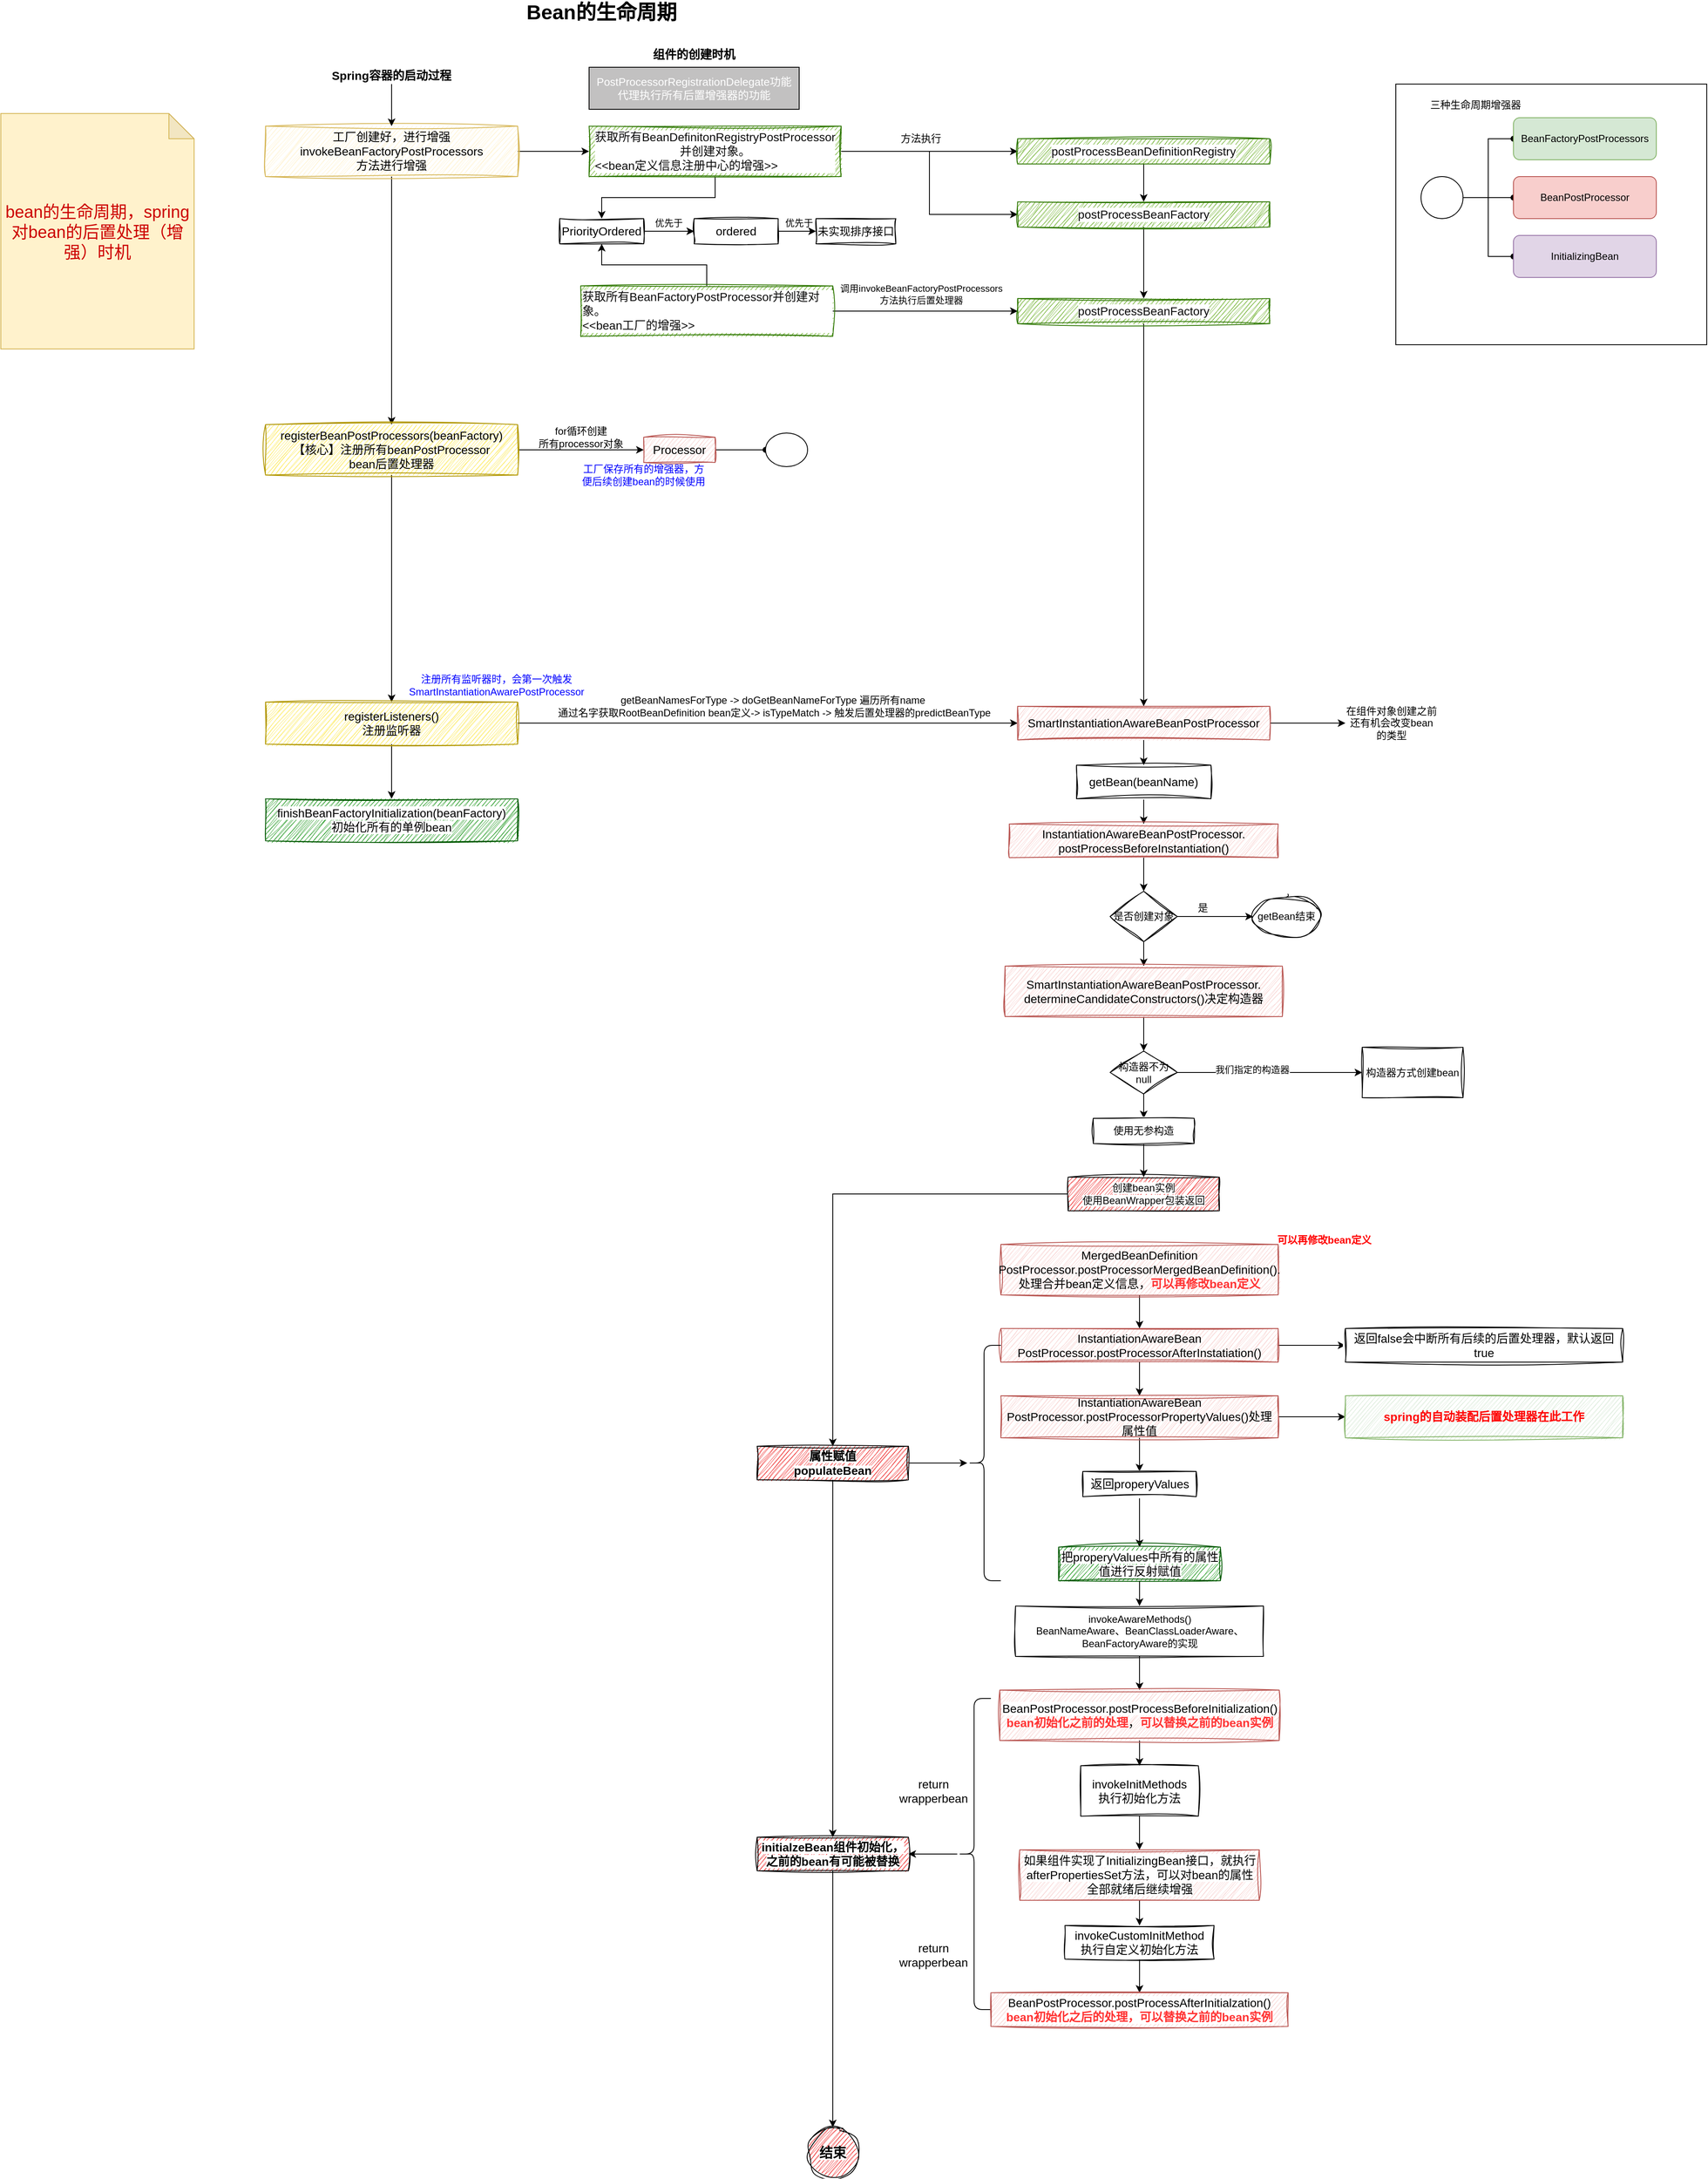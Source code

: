<mxfile version="21.1.1" type="github">
  <diagram name="第 1 页" id="JuPUj2j9Y0bYAIlRyvc1">
    <mxGraphModel dx="2117" dy="592" grid="1" gridSize="10" guides="1" tooltips="1" connect="1" arrows="1" fold="1" page="1" pageScale="1" pageWidth="827" pageHeight="1169" math="0" shadow="0">
      <root>
        <mxCell id="0" />
        <mxCell id="1" parent="0" />
        <UserObject label="" tags="三种生命周期增强器" id="_ZTjJmJx-keD3RRCjtSV-67">
          <mxCell style="rounded=0;whiteSpace=wrap;html=1;container=1;" vertex="1" parent="1">
            <mxGeometry x="1340" y="120" width="370" height="310" as="geometry">
              <mxRectangle x="1340" y="120" width="50" height="40" as="alternateBounds" />
            </mxGeometry>
          </mxCell>
        </UserObject>
        <mxCell id="_ZTjJmJx-keD3RRCjtSV-73" style="edgeStyle=orthogonalEdgeStyle;rounded=0;orthogonalLoop=1;jettySize=auto;html=1;entryX=0;entryY=0.5;entryDx=0;entryDy=0;endArrow=oval;endFill=1;" edge="1" parent="_ZTjJmJx-keD3RRCjtSV-67" source="_ZTjJmJx-keD3RRCjtSV-70" target="_ZTjJmJx-keD3RRCjtSV-71">
          <mxGeometry relative="1" as="geometry" />
        </mxCell>
        <mxCell id="_ZTjJmJx-keD3RRCjtSV-74" style="edgeStyle=orthogonalEdgeStyle;rounded=0;orthogonalLoop=1;jettySize=auto;html=1;exitX=1;exitY=0.5;exitDx=0;exitDy=0;endArrow=oval;endFill=1;" edge="1" parent="_ZTjJmJx-keD3RRCjtSV-67" source="_ZTjJmJx-keD3RRCjtSV-70" target="_ZTjJmJx-keD3RRCjtSV-64">
          <mxGeometry relative="1" as="geometry" />
        </mxCell>
        <mxCell id="_ZTjJmJx-keD3RRCjtSV-75" style="edgeStyle=orthogonalEdgeStyle;rounded=0;orthogonalLoop=1;jettySize=auto;html=1;exitX=1;exitY=0.5;exitDx=0;exitDy=0;entryX=0;entryY=0.5;entryDx=0;entryDy=0;endArrow=oval;endFill=1;" edge="1" parent="_ZTjJmJx-keD3RRCjtSV-67" source="_ZTjJmJx-keD3RRCjtSV-70" target="_ZTjJmJx-keD3RRCjtSV-65">
          <mxGeometry relative="1" as="geometry" />
        </mxCell>
        <mxCell id="_ZTjJmJx-keD3RRCjtSV-70" value="" style="ellipse;whiteSpace=wrap;html=1;aspect=fixed;" vertex="1" parent="_ZTjJmJx-keD3RRCjtSV-67">
          <mxGeometry x="30" y="110" width="50" height="50" as="geometry" />
        </mxCell>
        <mxCell id="_ZTjJmJx-keD3RRCjtSV-71" value="BeanFactoryPostProcessors" style="rounded=1;whiteSpace=wrap;html=1;fillColor=#d5e8d4;strokeColor=#82b366;" vertex="1" parent="_ZTjJmJx-keD3RRCjtSV-67">
          <mxGeometry x="140" y="40" width="170" height="50" as="geometry" />
        </mxCell>
        <mxCell id="_ZTjJmJx-keD3RRCjtSV-64" value="BeanPostProcessor" style="rounded=1;whiteSpace=wrap;html=1;fillColor=#f8cecc;strokeColor=#b85450;" vertex="1" parent="_ZTjJmJx-keD3RRCjtSV-67">
          <mxGeometry x="140" y="110" width="170" height="50" as="geometry" />
        </mxCell>
        <mxCell id="_ZTjJmJx-keD3RRCjtSV-65" value="InitializingBean" style="rounded=1;whiteSpace=wrap;html=1;fillColor=#e1d5e7;strokeColor=#9673a6;" vertex="1" parent="_ZTjJmJx-keD3RRCjtSV-67">
          <mxGeometry x="140" y="180" width="170" height="50" as="geometry" />
        </mxCell>
        <mxCell id="_ZTjJmJx-keD3RRCjtSV-76" value="三种生命周期增强器" style="text;html=1;strokeColor=none;fillColor=none;align=center;verticalAlign=middle;whiteSpace=wrap;rounded=0;" vertex="1" parent="_ZTjJmJx-keD3RRCjtSV-67">
          <mxGeometry x="30" y="10" width="130" height="30" as="geometry" />
        </mxCell>
        <mxCell id="_ZTjJmJx-keD3RRCjtSV-1" value="&lt;b&gt;&lt;font style=&quot;font-size: 24px;&quot;&gt;Bean的生命周期&lt;/font&gt;&lt;/b&gt;" style="text;html=1;strokeColor=none;fillColor=none;align=center;verticalAlign=middle;whiteSpace=wrap;rounded=0;" vertex="1" parent="1">
          <mxGeometry x="290" y="20" width="210" height="30" as="geometry" />
        </mxCell>
        <mxCell id="_ZTjJmJx-keD3RRCjtSV-6" value="" style="edgeStyle=orthogonalEdgeStyle;rounded=0;orthogonalLoop=1;jettySize=auto;html=1;" edge="1" parent="1" source="_ZTjJmJx-keD3RRCjtSV-2" target="_ZTjJmJx-keD3RRCjtSV-5">
          <mxGeometry relative="1" as="geometry" />
        </mxCell>
        <mxCell id="_ZTjJmJx-keD3RRCjtSV-8" value="" style="edgeStyle=orthogonalEdgeStyle;rounded=0;orthogonalLoop=1;jettySize=auto;html=1;" edge="1" parent="1" source="_ZTjJmJx-keD3RRCjtSV-2" target="_ZTjJmJx-keD3RRCjtSV-7">
          <mxGeometry relative="1" as="geometry" />
        </mxCell>
        <mxCell id="_ZTjJmJx-keD3RRCjtSV-2" value="&lt;font style=&quot;font-size: 14px;&quot;&gt;工厂创建好，进行增强&lt;br&gt;invokeBeanFactoryPostProcessors&lt;br&gt;方法进行增强&lt;/font&gt;" style="rounded=0;whiteSpace=wrap;html=1;fillColor=#fff2cc;strokeColor=#d6b656;sketch=1;curveFitting=1;jiggle=2;" vertex="1" parent="1">
          <mxGeometry x="-5" y="170" width="300" height="60" as="geometry" />
        </mxCell>
        <mxCell id="_ZTjJmJx-keD3RRCjtSV-4" style="edgeStyle=orthogonalEdgeStyle;rounded=0;orthogonalLoop=1;jettySize=auto;html=1;entryX=0.5;entryY=0;entryDx=0;entryDy=0;" edge="1" parent="1" source="_ZTjJmJx-keD3RRCjtSV-3" target="_ZTjJmJx-keD3RRCjtSV-2">
          <mxGeometry relative="1" as="geometry" />
        </mxCell>
        <mxCell id="_ZTjJmJx-keD3RRCjtSV-3" value="&lt;b&gt;&lt;font style=&quot;font-size: 14px;&quot;&gt;Spring容器的启动过程&lt;/font&gt;&lt;/b&gt;" style="text;html=1;strokeColor=none;fillColor=none;align=center;verticalAlign=middle;whiteSpace=wrap;rounded=0;" vertex="1" parent="1">
          <mxGeometry x="60" y="100" width="170" height="20" as="geometry" />
        </mxCell>
        <mxCell id="_ZTjJmJx-keD3RRCjtSV-38" value="" style="edgeStyle=orthogonalEdgeStyle;rounded=0;orthogonalLoop=1;jettySize=auto;html=1;" edge="1" parent="1" source="_ZTjJmJx-keD3RRCjtSV-5" target="_ZTjJmJx-keD3RRCjtSV-37">
          <mxGeometry relative="1" as="geometry" />
        </mxCell>
        <mxCell id="_ZTjJmJx-keD3RRCjtSV-53" value="" style="edgeStyle=orthogonalEdgeStyle;rounded=0;orthogonalLoop=1;jettySize=auto;html=1;" edge="1" parent="1" source="_ZTjJmJx-keD3RRCjtSV-5" target="_ZTjJmJx-keD3RRCjtSV-52">
          <mxGeometry relative="1" as="geometry" />
        </mxCell>
        <mxCell id="_ZTjJmJx-keD3RRCjtSV-5" value="&lt;font style=&quot;font-size: 14px;&quot;&gt;registerBeanPostProcessors(beanFactory)&lt;br&gt;【核心】注册所有beanPostProcessor&lt;br&gt;bean后置处理器&lt;/font&gt;" style="rounded=0;whiteSpace=wrap;html=1;fillColor=#fde73f;strokeColor=#B09500;sketch=1;curveFitting=1;jiggle=2;fontColor=#000000;" vertex="1" parent="1">
          <mxGeometry x="-5" y="525" width="300" height="60" as="geometry" />
        </mxCell>
        <mxCell id="_ZTjJmJx-keD3RRCjtSV-12" value="" style="edgeStyle=orthogonalEdgeStyle;rounded=0;orthogonalLoop=1;jettySize=auto;html=1;" edge="1" parent="1" source="_ZTjJmJx-keD3RRCjtSV-7" target="_ZTjJmJx-keD3RRCjtSV-11">
          <mxGeometry relative="1" as="geometry" />
        </mxCell>
        <mxCell id="_ZTjJmJx-keD3RRCjtSV-22" value="" style="edgeStyle=orthogonalEdgeStyle;rounded=0;orthogonalLoop=1;jettySize=auto;html=1;" edge="1" parent="1" source="_ZTjJmJx-keD3RRCjtSV-7" target="_ZTjJmJx-keD3RRCjtSV-21">
          <mxGeometry relative="1" as="geometry" />
        </mxCell>
        <mxCell id="_ZTjJmJx-keD3RRCjtSV-26" style="edgeStyle=orthogonalEdgeStyle;rounded=0;orthogonalLoop=1;jettySize=auto;html=1;exitX=1;exitY=0.5;exitDx=0;exitDy=0;entryX=0;entryY=0.5;entryDx=0;entryDy=0;" edge="1" parent="1" source="_ZTjJmJx-keD3RRCjtSV-7" target="_ZTjJmJx-keD3RRCjtSV-24">
          <mxGeometry relative="1" as="geometry" />
        </mxCell>
        <mxCell id="_ZTjJmJx-keD3RRCjtSV-7" value="&lt;span style=&quot;font-size: 14px;&quot;&gt;获取所有BeanDefinitonRegistryPostProcessor&lt;br&gt;并创建对象。&lt;br&gt;&lt;div style=&quot;text-align: left;&quot;&gt;&amp;lt;&amp;lt;bean定义信息注册中心的增强&amp;gt;&amp;gt;&lt;/div&gt;&lt;/span&gt;" style="rounded=0;whiteSpace=wrap;html=1;fillColor=#60a917;strokeColor=#2D7600;sketch=1;curveFitting=1;jiggle=2;fontColor=#0D0D0D;labelBackgroundColor=default;" vertex="1" parent="1">
          <mxGeometry x="380" y="170" width="300" height="60" as="geometry" />
        </mxCell>
        <mxCell id="_ZTjJmJx-keD3RRCjtSV-9" value="&lt;b&gt;&lt;font style=&quot;font-size: 14px;&quot;&gt;组件的创建时机&lt;/font&gt;&lt;/b&gt;" style="text;html=1;strokeColor=none;fillColor=none;align=center;verticalAlign=middle;whiteSpace=wrap;rounded=0;" vertex="1" parent="1">
          <mxGeometry x="430" y="70" width="150" height="30" as="geometry" />
        </mxCell>
        <mxCell id="_ZTjJmJx-keD3RRCjtSV-10" value="&lt;font style=&quot;font-size: 13px;&quot; color=&quot;#ffffff&quot;&gt;PostProcessorRegistrationDelegate功能&lt;br&gt;代理执行所有后置增强器的功能&lt;/font&gt;" style="rounded=0;whiteSpace=wrap;html=1;fillColor=#c2c1c1;" vertex="1" parent="1">
          <mxGeometry x="380" y="100" width="250" height="50" as="geometry" />
        </mxCell>
        <mxCell id="_ZTjJmJx-keD3RRCjtSV-14" value="" style="edgeStyle=orthogonalEdgeStyle;rounded=0;orthogonalLoop=1;jettySize=auto;html=1;" edge="1" parent="1" source="_ZTjJmJx-keD3RRCjtSV-11" target="_ZTjJmJx-keD3RRCjtSV-13">
          <mxGeometry relative="1" as="geometry" />
        </mxCell>
        <mxCell id="_ZTjJmJx-keD3RRCjtSV-11" value="&lt;span style=&quot;font-size: 14px;&quot;&gt;PriorityOrdered&lt;br&gt;&lt;/span&gt;" style="rounded=0;whiteSpace=wrap;html=1;sketch=1;curveFitting=1;jiggle=2;labelBackgroundColor=default;" vertex="1" parent="1">
          <mxGeometry x="345" y="280" width="100" height="30" as="geometry" />
        </mxCell>
        <mxCell id="_ZTjJmJx-keD3RRCjtSV-17" value="" style="edgeStyle=orthogonalEdgeStyle;rounded=0;orthogonalLoop=1;jettySize=auto;html=1;" edge="1" parent="1" source="_ZTjJmJx-keD3RRCjtSV-13" target="_ZTjJmJx-keD3RRCjtSV-16">
          <mxGeometry relative="1" as="geometry" />
        </mxCell>
        <mxCell id="_ZTjJmJx-keD3RRCjtSV-13" value="&lt;span style=&quot;font-size: 14px;&quot;&gt;ordered&lt;br&gt;&lt;/span&gt;" style="rounded=0;whiteSpace=wrap;html=1;sketch=1;curveFitting=1;jiggle=2;labelBackgroundColor=default;" vertex="1" parent="1">
          <mxGeometry x="505" y="280" width="100" height="30" as="geometry" />
        </mxCell>
        <mxCell id="_ZTjJmJx-keD3RRCjtSV-15" value="&lt;font style=&quot;font-size: 11px;&quot;&gt;优先于&lt;/font&gt;" style="text;html=1;strokeColor=none;fillColor=none;align=center;verticalAlign=middle;whiteSpace=wrap;rounded=0;" vertex="1" parent="1">
          <mxGeometry x="445" y="270" width="60" height="30" as="geometry" />
        </mxCell>
        <mxCell id="_ZTjJmJx-keD3RRCjtSV-16" value="&lt;font style=&quot;font-size: 13px;&quot;&gt;未实现排序接口&lt;/font&gt;" style="rounded=0;whiteSpace=wrap;html=1;sketch=1;curveFitting=1;jiggle=2;labelBackgroundColor=default;" vertex="1" parent="1">
          <mxGeometry x="650" y="280" width="95" height="30" as="geometry" />
        </mxCell>
        <mxCell id="_ZTjJmJx-keD3RRCjtSV-18" value="&lt;font style=&quot;font-size: 11px;&quot;&gt;优先于&lt;/font&gt;" style="text;html=1;strokeColor=none;fillColor=none;align=center;verticalAlign=middle;whiteSpace=wrap;rounded=0;" vertex="1" parent="1">
          <mxGeometry x="600" y="270" width="60" height="30" as="geometry" />
        </mxCell>
        <mxCell id="_ZTjJmJx-keD3RRCjtSV-20" style="edgeStyle=orthogonalEdgeStyle;rounded=0;orthogonalLoop=1;jettySize=auto;html=1;entryX=0.5;entryY=1;entryDx=0;entryDy=0;" edge="1" parent="1" source="_ZTjJmJx-keD3RRCjtSV-19" target="_ZTjJmJx-keD3RRCjtSV-11">
          <mxGeometry relative="1" as="geometry" />
        </mxCell>
        <mxCell id="_ZTjJmJx-keD3RRCjtSV-35" style="edgeStyle=orthogonalEdgeStyle;rounded=0;orthogonalLoop=1;jettySize=auto;html=1;exitX=1;exitY=0.5;exitDx=0;exitDy=0;entryX=0;entryY=0.5;entryDx=0;entryDy=0;" edge="1" parent="1" source="_ZTjJmJx-keD3RRCjtSV-19" target="_ZTjJmJx-keD3RRCjtSV-27">
          <mxGeometry relative="1" as="geometry" />
        </mxCell>
        <mxCell id="_ZTjJmJx-keD3RRCjtSV-36" value="调用invokeBeanFactoryPostProcessors&lt;br&gt;方法执行后置处理器" style="edgeLabel;html=1;align=center;verticalAlign=middle;resizable=0;points=[];" vertex="1" connectable="0" parent="_ZTjJmJx-keD3RRCjtSV-35">
          <mxGeometry x="-0.291" y="4" relative="1" as="geometry">
            <mxPoint x="27" y="-16" as="offset" />
          </mxGeometry>
        </mxCell>
        <mxCell id="_ZTjJmJx-keD3RRCjtSV-19" value="&lt;span style=&quot;font-size: 14px;&quot;&gt;获取所有BeanFactoryPostProcessor并创建对象。&lt;br&gt;&amp;lt;&amp;lt;bean工厂的增强&amp;gt;&amp;gt;&lt;br&gt;&lt;/span&gt;" style="rounded=0;whiteSpace=wrap;html=1;fillColor=#60a917;strokeColor=#2D7600;sketch=1;curveFitting=1;jiggle=2;fontColor=#0D0D0D;labelBackgroundColor=default;align=left;" vertex="1" parent="1">
          <mxGeometry x="370" y="360" width="300" height="60" as="geometry" />
        </mxCell>
        <mxCell id="_ZTjJmJx-keD3RRCjtSV-25" value="" style="edgeStyle=orthogonalEdgeStyle;rounded=0;orthogonalLoop=1;jettySize=auto;html=1;" edge="1" parent="1" source="_ZTjJmJx-keD3RRCjtSV-21" target="_ZTjJmJx-keD3RRCjtSV-24">
          <mxGeometry relative="1" as="geometry" />
        </mxCell>
        <mxCell id="_ZTjJmJx-keD3RRCjtSV-21" value="&lt;span style=&quot;font-size: 14px;&quot;&gt;postProcessBeanDefinitionRegistry&lt;/span&gt;" style="rounded=0;whiteSpace=wrap;html=1;fillColor=#60a917;strokeColor=#2D7600;sketch=1;curveFitting=1;jiggle=2;fontColor=#0D0D0D;labelBackgroundColor=default;" vertex="1" parent="1">
          <mxGeometry x="890" y="185" width="300" height="30" as="geometry" />
        </mxCell>
        <mxCell id="_ZTjJmJx-keD3RRCjtSV-23" value="方法执行" style="text;html=1;strokeColor=none;fillColor=none;align=center;verticalAlign=middle;whiteSpace=wrap;rounded=0;" vertex="1" parent="1">
          <mxGeometry x="745" y="170" width="60" height="30" as="geometry" />
        </mxCell>
        <mxCell id="_ZTjJmJx-keD3RRCjtSV-28" value="" style="edgeStyle=orthogonalEdgeStyle;rounded=0;orthogonalLoop=1;jettySize=auto;html=1;" edge="1" parent="1" source="_ZTjJmJx-keD3RRCjtSV-24" target="_ZTjJmJx-keD3RRCjtSV-27">
          <mxGeometry relative="1" as="geometry" />
        </mxCell>
        <mxCell id="_ZTjJmJx-keD3RRCjtSV-24" value="&lt;span style=&quot;font-size: 14px;&quot;&gt;postProcessBeanFactory&lt;/span&gt;" style="rounded=0;whiteSpace=wrap;html=1;fillColor=#60a917;strokeColor=#2D7600;sketch=1;curveFitting=1;jiggle=2;fontColor=#0D0D0D;labelBackgroundColor=default;" vertex="1" parent="1">
          <mxGeometry x="890" y="260" width="300" height="30" as="geometry" />
        </mxCell>
        <mxCell id="_ZTjJmJx-keD3RRCjtSV-56" style="edgeStyle=orthogonalEdgeStyle;rounded=0;orthogonalLoop=1;jettySize=auto;html=1;exitX=0.5;exitY=1;exitDx=0;exitDy=0;" edge="1" parent="1" source="_ZTjJmJx-keD3RRCjtSV-27" target="_ZTjJmJx-keD3RRCjtSV-54">
          <mxGeometry relative="1" as="geometry" />
        </mxCell>
        <mxCell id="_ZTjJmJx-keD3RRCjtSV-27" value="&lt;span style=&quot;font-size: 14px;&quot;&gt;postProcessBeanFactory&lt;/span&gt;" style="rounded=0;whiteSpace=wrap;html=1;fillColor=#60a917;strokeColor=#2D7600;sketch=1;curveFitting=1;jiggle=2;fontColor=#0D0D0D;labelBackgroundColor=default;" vertex="1" parent="1">
          <mxGeometry x="890" y="375" width="300" height="30" as="geometry" />
        </mxCell>
        <mxCell id="_ZTjJmJx-keD3RRCjtSV-41" value="" style="edgeStyle=orthogonalEdgeStyle;rounded=0;orthogonalLoop=1;jettySize=auto;html=1;endArrow=oval;endFill=1;entryX=0;entryY=0.5;entryDx=0;entryDy=0;" edge="1" parent="1" source="_ZTjJmJx-keD3RRCjtSV-37" target="_ZTjJmJx-keD3RRCjtSV-148">
          <mxGeometry relative="1" as="geometry">
            <mxPoint x="605" y="555" as="targetPoint" />
          </mxGeometry>
        </mxCell>
        <mxCell id="_ZTjJmJx-keD3RRCjtSV-37" value="&lt;span style=&quot;font-size: 14px;&quot;&gt;Processor&lt;/span&gt;" style="rounded=0;whiteSpace=wrap;html=1;fillColor=#f8cecc;strokeColor=#b85450;sketch=1;curveFitting=1;jiggle=2;" vertex="1" parent="1">
          <mxGeometry x="445" y="540" width="85" height="30" as="geometry" />
        </mxCell>
        <mxCell id="_ZTjJmJx-keD3RRCjtSV-39" value="for循环创建&lt;br&gt;所有processor对象" style="text;html=1;align=center;verticalAlign=middle;resizable=0;points=[];autosize=1;strokeColor=none;fillColor=none;" vertex="1" parent="1">
          <mxGeometry x="310" y="520" width="120" height="40" as="geometry" />
        </mxCell>
        <mxCell id="_ZTjJmJx-keD3RRCjtSV-51" value="&lt;font color=&quot;#0000ff&quot;&gt;工厂保存所有的增强器，方便后续创建bean的时候使用&lt;/font&gt;" style="text;html=1;strokeColor=none;fillColor=none;align=center;verticalAlign=middle;whiteSpace=wrap;rounded=0;" vertex="1" parent="1">
          <mxGeometry x="370" y="560" width="150" height="50" as="geometry" />
        </mxCell>
        <mxCell id="_ZTjJmJx-keD3RRCjtSV-55" value="" style="edgeStyle=orthogonalEdgeStyle;rounded=0;orthogonalLoop=1;jettySize=auto;html=1;" edge="1" parent="1" source="_ZTjJmJx-keD3RRCjtSV-52" target="_ZTjJmJx-keD3RRCjtSV-54">
          <mxGeometry relative="1" as="geometry" />
        </mxCell>
        <mxCell id="_ZTjJmJx-keD3RRCjtSV-79" value="" style="edgeStyle=orthogonalEdgeStyle;rounded=0;orthogonalLoop=1;jettySize=auto;html=1;" edge="1" parent="1" source="_ZTjJmJx-keD3RRCjtSV-52" target="_ZTjJmJx-keD3RRCjtSV-78">
          <mxGeometry relative="1" as="geometry" />
        </mxCell>
        <mxCell id="_ZTjJmJx-keD3RRCjtSV-52" value="&lt;font style=&quot;font-size: 14px;&quot;&gt;registerListeners()&lt;br&gt;注册监听器&lt;br&gt;&lt;/font&gt;" style="rounded=0;whiteSpace=wrap;html=1;fillColor=#fde73f;strokeColor=#B09500;sketch=1;curveFitting=1;jiggle=2;fontColor=#000000;" vertex="1" parent="1">
          <mxGeometry x="-5" y="855" width="300" height="50" as="geometry" />
        </mxCell>
        <mxCell id="_ZTjJmJx-keD3RRCjtSV-61" value="" style="edgeStyle=orthogonalEdgeStyle;rounded=0;orthogonalLoop=1;jettySize=auto;html=1;entryX=0;entryY=0.5;entryDx=0;entryDy=0;" edge="1" parent="1" source="_ZTjJmJx-keD3RRCjtSV-54" target="_ZTjJmJx-keD3RRCjtSV-62">
          <mxGeometry relative="1" as="geometry">
            <mxPoint x="1270" y="880" as="targetPoint" />
          </mxGeometry>
        </mxCell>
        <mxCell id="_ZTjJmJx-keD3RRCjtSV-81" value="" style="edgeStyle=orthogonalEdgeStyle;rounded=0;orthogonalLoop=1;jettySize=auto;html=1;" edge="1" parent="1" source="_ZTjJmJx-keD3RRCjtSV-54" target="_ZTjJmJx-keD3RRCjtSV-80">
          <mxGeometry relative="1" as="geometry" />
        </mxCell>
        <mxCell id="_ZTjJmJx-keD3RRCjtSV-54" value="&lt;font style=&quot;font-size: 14px;&quot;&gt;SmartInstantiationAwareBeanPostProcessor&lt;br&gt;&lt;/font&gt;" style="rounded=0;whiteSpace=wrap;html=1;fillColor=#f8cecc;strokeColor=#b85450;sketch=1;curveFitting=1;jiggle=2;" vertex="1" parent="1">
          <mxGeometry x="890" y="860" width="300" height="40" as="geometry" />
        </mxCell>
        <mxCell id="_ZTjJmJx-keD3RRCjtSV-57" value="getBeanNamesForType -&amp;gt; doGetBeanNameForType 遍历所有name&amp;nbsp;&lt;br&gt;通过名字获取RootBeanDefinition bean定义-&amp;gt; isTypeMatch -&amp;gt; 触发后置处理器的predictBeanType" style="text;html=1;align=center;verticalAlign=middle;resizable=0;points=[];autosize=1;strokeColor=none;fillColor=none;" vertex="1" parent="1">
          <mxGeometry x="330" y="840" width="540" height="40" as="geometry" />
        </mxCell>
        <mxCell id="_ZTjJmJx-keD3RRCjtSV-59" value="&lt;font color=&quot;#0000ff&quot;&gt;注册所有监听器时，会第一次触发&lt;font style=&quot;font-size: 12px;&quot;&gt;SmartInstantiationAwarePostProcessor&lt;/font&gt;&lt;/font&gt;" style="text;html=1;strokeColor=none;fillColor=none;align=center;verticalAlign=middle;whiteSpace=wrap;rounded=0;" vertex="1" parent="1">
          <mxGeometry x="110" y="815" width="320" height="40" as="geometry" />
        </mxCell>
        <mxCell id="_ZTjJmJx-keD3RRCjtSV-62" value="在组件对象创建之前还有机会改变bean的类型" style="text;html=1;strokeColor=none;fillColor=none;align=center;verticalAlign=middle;whiteSpace=wrap;rounded=0;" vertex="1" parent="1">
          <mxGeometry x="1280" y="867.5" width="110" height="25" as="geometry" />
        </mxCell>
        <mxCell id="_ZTjJmJx-keD3RRCjtSV-78" value="&lt;font style=&quot;font-size: 14px;&quot;&gt;&lt;font style=&quot;background-color: rgb(255, 255, 255);&quot; color=&quot;#000000&quot;&gt;finishBeanFactoryInitialization(beanFactory)&lt;br&gt;初始化所有的单例bean&lt;/font&gt;&lt;br&gt;&lt;/font&gt;" style="rounded=0;whiteSpace=wrap;html=1;fillColor=#008a00;strokeColor=#005700;sketch=1;curveFitting=1;jiggle=2;fontColor=#ffffff;" vertex="1" parent="1">
          <mxGeometry x="-5" y="970" width="300" height="50" as="geometry" />
        </mxCell>
        <mxCell id="_ZTjJmJx-keD3RRCjtSV-83" value="" style="edgeStyle=orthogonalEdgeStyle;rounded=0;orthogonalLoop=1;jettySize=auto;html=1;" edge="1" parent="1" source="_ZTjJmJx-keD3RRCjtSV-80" target="_ZTjJmJx-keD3RRCjtSV-82">
          <mxGeometry relative="1" as="geometry" />
        </mxCell>
        <mxCell id="_ZTjJmJx-keD3RRCjtSV-80" value="&lt;font style=&quot;font-size: 14px;&quot;&gt;getBean(beanName)&lt;br&gt;&lt;/font&gt;" style="rounded=0;whiteSpace=wrap;html=1;sketch=1;curveFitting=1;jiggle=2;" vertex="1" parent="1">
          <mxGeometry x="960" y="930" width="160" height="40" as="geometry" />
        </mxCell>
        <mxCell id="_ZTjJmJx-keD3RRCjtSV-85" value="" style="edgeStyle=orthogonalEdgeStyle;rounded=0;orthogonalLoop=1;jettySize=auto;html=1;" edge="1" parent="1" source="_ZTjJmJx-keD3RRCjtSV-82" target="_ZTjJmJx-keD3RRCjtSV-84">
          <mxGeometry relative="1" as="geometry" />
        </mxCell>
        <mxCell id="_ZTjJmJx-keD3RRCjtSV-82" value="&lt;font style=&quot;font-size: 14px;&quot;&gt;InstantiationAwareBeanPostProcessor.&lt;br&gt;postProcessBeforeInstantiation()&lt;br&gt;&lt;/font&gt;" style="rounded=0;whiteSpace=wrap;html=1;sketch=1;curveFitting=1;jiggle=2;fillColor=#f8cecc;strokeColor=#b85450;" vertex="1" parent="1">
          <mxGeometry x="880" y="1000" width="320" height="40" as="geometry" />
        </mxCell>
        <mxCell id="_ZTjJmJx-keD3RRCjtSV-89" value="" style="edgeStyle=orthogonalEdgeStyle;rounded=0;orthogonalLoop=1;jettySize=auto;html=1;" edge="1" parent="1" source="_ZTjJmJx-keD3RRCjtSV-84" target="_ZTjJmJx-keD3RRCjtSV-88">
          <mxGeometry relative="1" as="geometry" />
        </mxCell>
        <mxCell id="_ZTjJmJx-keD3RRCjtSV-92" value="" style="edgeStyle=orthogonalEdgeStyle;rounded=0;orthogonalLoop=1;jettySize=auto;html=1;" edge="1" parent="1" source="_ZTjJmJx-keD3RRCjtSV-84" target="_ZTjJmJx-keD3RRCjtSV-91">
          <mxGeometry relative="1" as="geometry" />
        </mxCell>
        <mxCell id="_ZTjJmJx-keD3RRCjtSV-84" value="是否创建对象" style="rhombus;whiteSpace=wrap;html=1;rounded=0;sketch=1;curveFitting=1;jiggle=2;" vertex="1" parent="1">
          <mxGeometry x="1000" y="1080" width="80" height="60" as="geometry" />
        </mxCell>
        <mxCell id="_ZTjJmJx-keD3RRCjtSV-88" value="getBean结束" style="ellipse;whiteSpace=wrap;html=1;rounded=0;sketch=1;curveFitting=1;jiggle=2;" vertex="1" parent="1">
          <mxGeometry x="1170" y="1085" width="80" height="50" as="geometry" />
        </mxCell>
        <mxCell id="_ZTjJmJx-keD3RRCjtSV-90" value="是" style="text;html=1;align=center;verticalAlign=middle;resizable=0;points=[];autosize=1;strokeColor=none;fillColor=none;" vertex="1" parent="1">
          <mxGeometry x="1090" y="1085" width="40" height="30" as="geometry" />
        </mxCell>
        <mxCell id="_ZTjJmJx-keD3RRCjtSV-94" value="" style="edgeStyle=orthogonalEdgeStyle;rounded=0;orthogonalLoop=1;jettySize=auto;html=1;" edge="1" parent="1" source="_ZTjJmJx-keD3RRCjtSV-91" target="_ZTjJmJx-keD3RRCjtSV-93">
          <mxGeometry relative="1" as="geometry" />
        </mxCell>
        <mxCell id="_ZTjJmJx-keD3RRCjtSV-91" value="&lt;font style=&quot;font-size: 14px;&quot;&gt;SmartInstantiationAwareBeanPostProcessor.&lt;br&gt;determineCandidateConstructors()决定构造器&lt;/font&gt;" style="whiteSpace=wrap;html=1;rounded=0;sketch=1;curveFitting=1;jiggle=2;fillColor=#f8cecc;strokeColor=#b85450;" vertex="1" parent="1">
          <mxGeometry x="875" y="1169" width="330" height="60" as="geometry" />
        </mxCell>
        <mxCell id="_ZTjJmJx-keD3RRCjtSV-96" value="" style="edgeStyle=orthogonalEdgeStyle;rounded=0;orthogonalLoop=1;jettySize=auto;html=1;" edge="1" parent="1" source="_ZTjJmJx-keD3RRCjtSV-93" target="_ZTjJmJx-keD3RRCjtSV-95">
          <mxGeometry relative="1" as="geometry" />
        </mxCell>
        <mxCell id="_ZTjJmJx-keD3RRCjtSV-97" value="我们指定的构造器" style="edgeLabel;html=1;align=center;verticalAlign=middle;resizable=0;points=[];" vertex="1" connectable="0" parent="_ZTjJmJx-keD3RRCjtSV-96">
          <mxGeometry x="-0.193" y="4" relative="1" as="geometry">
            <mxPoint as="offset" />
          </mxGeometry>
        </mxCell>
        <mxCell id="_ZTjJmJx-keD3RRCjtSV-99" value="" style="edgeStyle=orthogonalEdgeStyle;rounded=0;orthogonalLoop=1;jettySize=auto;html=1;" edge="1" parent="1" source="_ZTjJmJx-keD3RRCjtSV-93" target="_ZTjJmJx-keD3RRCjtSV-98">
          <mxGeometry relative="1" as="geometry" />
        </mxCell>
        <mxCell id="_ZTjJmJx-keD3RRCjtSV-93" value="构造器不为null" style="rhombus;whiteSpace=wrap;html=1;rounded=0;sketch=1;curveFitting=1;jiggle=2;" vertex="1" parent="1">
          <mxGeometry x="1000" y="1270" width="80" height="51" as="geometry" />
        </mxCell>
        <mxCell id="_ZTjJmJx-keD3RRCjtSV-95" value="构造器方式创建bean" style="whiteSpace=wrap;html=1;rounded=0;sketch=1;curveFitting=1;jiggle=2;" vertex="1" parent="1">
          <mxGeometry x="1300" y="1265.5" width="120" height="60" as="geometry" />
        </mxCell>
        <mxCell id="_ZTjJmJx-keD3RRCjtSV-101" value="" style="edgeStyle=orthogonalEdgeStyle;rounded=0;orthogonalLoop=1;jettySize=auto;html=1;" edge="1" parent="1" source="_ZTjJmJx-keD3RRCjtSV-98" target="_ZTjJmJx-keD3RRCjtSV-100">
          <mxGeometry relative="1" as="geometry" />
        </mxCell>
        <mxCell id="_ZTjJmJx-keD3RRCjtSV-98" value="使用无参构造" style="whiteSpace=wrap;html=1;rounded=0;sketch=1;curveFitting=1;jiggle=2;" vertex="1" parent="1">
          <mxGeometry x="980" y="1350" width="120" height="30" as="geometry" />
        </mxCell>
        <mxCell id="_ZTjJmJx-keD3RRCjtSV-119" style="edgeStyle=orthogonalEdgeStyle;rounded=0;orthogonalLoop=1;jettySize=auto;html=1;exitX=0;exitY=0.5;exitDx=0;exitDy=0;" edge="1" parent="1" source="_ZTjJmJx-keD3RRCjtSV-100" target="_ZTjJmJx-keD3RRCjtSV-118">
          <mxGeometry relative="1" as="geometry" />
        </mxCell>
        <mxCell id="_ZTjJmJx-keD3RRCjtSV-100" value="&lt;span style=&quot;background-color: rgb(255, 255, 255);&quot;&gt;创建bean实例&lt;br&gt;使用BeanWrapper包装返回&lt;/span&gt;" style="whiteSpace=wrap;html=1;rounded=0;sketch=1;curveFitting=1;jiggle=2;fillColor=#ed0c0c;" vertex="1" parent="1">
          <mxGeometry x="950" y="1420" width="180" height="40" as="geometry" />
        </mxCell>
        <mxCell id="_ZTjJmJx-keD3RRCjtSV-105" value="" style="edgeStyle=orthogonalEdgeStyle;rounded=0;orthogonalLoop=1;jettySize=auto;html=1;" edge="1" parent="1" source="_ZTjJmJx-keD3RRCjtSV-102" target="_ZTjJmJx-keD3RRCjtSV-104">
          <mxGeometry relative="1" as="geometry" />
        </mxCell>
        <mxCell id="_ZTjJmJx-keD3RRCjtSV-102" value="&lt;font style=&quot;font-size: 14px;&quot;&gt;MergedBeanDefinition&lt;br style=&quot;border-color: var(--border-color);&quot;&gt;PostProcessor.postProcessorMergedBeanDefinition().&lt;br&gt;处理合并bean定义信息，&lt;/font&gt;&lt;font color=&quot;#ff3333&quot; style=&quot;font-size: 14px;&quot;&gt;&lt;b&gt;可以再修改bean定义&lt;/b&gt;&lt;/font&gt;" style="whiteSpace=wrap;html=1;rounded=0;sketch=1;curveFitting=1;jiggle=2;fillColor=#f8cecc;strokeColor=#b85450;" vertex="1" parent="1">
          <mxGeometry x="870" y="1500" width="330" height="60" as="geometry" />
        </mxCell>
        <mxCell id="_ZTjJmJx-keD3RRCjtSV-103" value="&lt;b&gt;可以再修改bean定义&lt;/b&gt;" style="text;html=1;strokeColor=none;fillColor=none;align=center;verticalAlign=middle;whiteSpace=wrap;rounded=0;fontColor=#FF0000;" vertex="1" parent="1">
          <mxGeometry x="1190" y="1480" width="130" height="30" as="geometry" />
        </mxCell>
        <mxCell id="_ZTjJmJx-keD3RRCjtSV-107" value="" style="edgeStyle=orthogonalEdgeStyle;rounded=0;orthogonalLoop=1;jettySize=auto;html=1;" edge="1" parent="1" source="_ZTjJmJx-keD3RRCjtSV-104" target="_ZTjJmJx-keD3RRCjtSV-106">
          <mxGeometry relative="1" as="geometry" />
        </mxCell>
        <mxCell id="_ZTjJmJx-keD3RRCjtSV-109" value="" style="edgeStyle=orthogonalEdgeStyle;rounded=0;orthogonalLoop=1;jettySize=auto;html=1;" edge="1" parent="1" source="_ZTjJmJx-keD3RRCjtSV-104" target="_ZTjJmJx-keD3RRCjtSV-108">
          <mxGeometry relative="1" as="geometry" />
        </mxCell>
        <mxCell id="_ZTjJmJx-keD3RRCjtSV-104" value="&lt;font style=&quot;font-size: 14px;&quot;&gt;InstantiationAwareBean&lt;br style=&quot;border-color: var(--border-color);&quot;&gt;PostProcessor.postProcessorAfterInstatiation()&lt;/font&gt;&lt;span style=&quot;font-size: 14px;&quot;&gt;&lt;br&gt;&lt;/span&gt;" style="whiteSpace=wrap;html=1;rounded=0;sketch=1;curveFitting=1;jiggle=2;fillColor=#f8cecc;strokeColor=#b85450;" vertex="1" parent="1">
          <mxGeometry x="870" y="1600" width="330" height="40" as="geometry" />
        </mxCell>
        <mxCell id="_ZTjJmJx-keD3RRCjtSV-111" value="" style="edgeStyle=orthogonalEdgeStyle;rounded=0;orthogonalLoop=1;jettySize=auto;html=1;" edge="1" parent="1" source="_ZTjJmJx-keD3RRCjtSV-106" target="_ZTjJmJx-keD3RRCjtSV-110">
          <mxGeometry relative="1" as="geometry" />
        </mxCell>
        <mxCell id="_ZTjJmJx-keD3RRCjtSV-113" value="" style="edgeStyle=orthogonalEdgeStyle;rounded=0;orthogonalLoop=1;jettySize=auto;html=1;" edge="1" parent="1" source="_ZTjJmJx-keD3RRCjtSV-106" target="_ZTjJmJx-keD3RRCjtSV-112">
          <mxGeometry relative="1" as="geometry" />
        </mxCell>
        <mxCell id="_ZTjJmJx-keD3RRCjtSV-106" value="&lt;font style=&quot;font-size: 14px;&quot;&gt;InstantiationAwareBean&lt;br style=&quot;border-color: var(--border-color);&quot;&gt;PostProcessor.postProcessorPropertyValues()处理属性值&lt;/font&gt;&lt;span style=&quot;font-size: 14px;&quot;&gt;&lt;br&gt;&lt;/span&gt;" style="whiteSpace=wrap;html=1;rounded=0;sketch=1;curveFitting=1;jiggle=2;fillColor=#f8cecc;strokeColor=#b85450;" vertex="1" parent="1">
          <mxGeometry x="870" y="1680" width="330" height="50" as="geometry" />
        </mxCell>
        <mxCell id="_ZTjJmJx-keD3RRCjtSV-108" value="&lt;span style=&quot;font-size: 14px;&quot;&gt;返回false会中断所有后续的后置处理器，默认返回true&lt;br&gt;&lt;/span&gt;" style="whiteSpace=wrap;html=1;rounded=0;sketch=1;curveFitting=1;jiggle=2;" vertex="1" parent="1">
          <mxGeometry x="1280" y="1600" width="330" height="40" as="geometry" />
        </mxCell>
        <mxCell id="_ZTjJmJx-keD3RRCjtSV-110" value="&lt;span style=&quot;font-size: 14px;&quot;&gt;&lt;font color=&quot;#ff0000&quot;&gt;&lt;b&gt;spring的自动装配后置处理器在此工作&lt;/b&gt;&lt;/font&gt;&lt;br&gt;&lt;/span&gt;" style="whiteSpace=wrap;html=1;rounded=0;sketch=1;curveFitting=1;jiggle=2;fillColor=#d5e8d4;strokeColor=#82b366;" vertex="1" parent="1">
          <mxGeometry x="1280" y="1680" width="330" height="50" as="geometry" />
        </mxCell>
        <mxCell id="_ZTjJmJx-keD3RRCjtSV-115" value="" style="edgeStyle=orthogonalEdgeStyle;rounded=0;orthogonalLoop=1;jettySize=auto;html=1;" edge="1" parent="1" source="_ZTjJmJx-keD3RRCjtSV-112" target="_ZTjJmJx-keD3RRCjtSV-114">
          <mxGeometry relative="1" as="geometry" />
        </mxCell>
        <mxCell id="_ZTjJmJx-keD3RRCjtSV-112" value="&lt;span style=&quot;font-size: 14px;&quot;&gt;返回properyValues&lt;br&gt;&lt;/span&gt;" style="whiteSpace=wrap;html=1;rounded=0;sketch=1;curveFitting=1;jiggle=2;" vertex="1" parent="1">
          <mxGeometry x="967.5" y="1770" width="135" height="30" as="geometry" />
        </mxCell>
        <mxCell id="_ZTjJmJx-keD3RRCjtSV-117" value="" style="edgeStyle=orthogonalEdgeStyle;rounded=0;orthogonalLoop=1;jettySize=auto;html=1;" edge="1" parent="1" source="_ZTjJmJx-keD3RRCjtSV-114" target="_ZTjJmJx-keD3RRCjtSV-116">
          <mxGeometry relative="1" as="geometry" />
        </mxCell>
        <mxCell id="_ZTjJmJx-keD3RRCjtSV-114" value="&lt;span style=&quot;font-size: 14px;&quot;&gt;&lt;font style=&quot;background-color: rgb(255, 255, 255);&quot; color=&quot;#000000&quot;&gt;把properyValues中所有的属性值进行反射赋值&lt;/font&gt;&lt;br&gt;&lt;/span&gt;" style="whiteSpace=wrap;html=1;rounded=0;sketch=1;curveFitting=1;jiggle=2;fillColor=#008a00;fontColor=#ffffff;strokeColor=#005700;" vertex="1" parent="1">
          <mxGeometry x="938.75" y="1860" width="192.5" height="40" as="geometry" />
        </mxCell>
        <mxCell id="_ZTjJmJx-keD3RRCjtSV-122" value="" style="edgeStyle=orthogonalEdgeStyle;rounded=0;orthogonalLoop=1;jettySize=auto;html=1;" edge="1" parent="1" source="_ZTjJmJx-keD3RRCjtSV-116" target="_ZTjJmJx-keD3RRCjtSV-121">
          <mxGeometry relative="1" as="geometry" />
        </mxCell>
        <mxCell id="_ZTjJmJx-keD3RRCjtSV-116" value="&lt;font style=&quot;background-color: rgb(255, 255, 255);&quot; color=&quot;#000000&quot;&gt;invokeAwareMethods()&lt;br&gt;BeanNameAware、BeanClassLoaderAware、&lt;br&gt;BeanFactoryAware的实现&lt;/font&gt;" style="whiteSpace=wrap;html=1;rounded=0;sketch=1;curveFitting=1;jiggle=2;" vertex="1" parent="1">
          <mxGeometry x="887.5" y="1930" width="295" height="60" as="geometry" />
        </mxCell>
        <mxCell id="_ZTjJmJx-keD3RRCjtSV-134" value="" style="edgeStyle=orthogonalEdgeStyle;rounded=0;orthogonalLoop=1;jettySize=auto;html=1;" edge="1" parent="1" source="_ZTjJmJx-keD3RRCjtSV-118" target="_ZTjJmJx-keD3RRCjtSV-133">
          <mxGeometry relative="1" as="geometry" />
        </mxCell>
        <mxCell id="_ZTjJmJx-keD3RRCjtSV-163" style="edgeStyle=orthogonalEdgeStyle;rounded=0;orthogonalLoop=1;jettySize=auto;html=1;exitX=1;exitY=0.5;exitDx=0;exitDy=0;" edge="1" parent="1" source="_ZTjJmJx-keD3RRCjtSV-118" target="_ZTjJmJx-keD3RRCjtSV-135">
          <mxGeometry relative="1" as="geometry" />
        </mxCell>
        <mxCell id="_ZTjJmJx-keD3RRCjtSV-118" value="&lt;span style=&quot;background-color: rgb(255, 255, 255);&quot;&gt;&lt;font style=&quot;font-size: 14px;&quot;&gt;&lt;b&gt;属性赋值&lt;br&gt;populateBean&lt;/b&gt;&lt;/font&gt;&lt;/span&gt;" style="whiteSpace=wrap;html=1;rounded=0;sketch=1;curveFitting=1;jiggle=2;fillColor=#ed0c0c;" vertex="1" parent="1">
          <mxGeometry x="580" y="1740" width="180" height="40" as="geometry" />
        </mxCell>
        <mxCell id="_ZTjJmJx-keD3RRCjtSV-137" style="edgeStyle=orthogonalEdgeStyle;rounded=0;orthogonalLoop=1;jettySize=auto;html=1;" edge="1" parent="1" source="_ZTjJmJx-keD3RRCjtSV-120" target="_ZTjJmJx-keD3RRCjtSV-133">
          <mxGeometry relative="1" as="geometry" />
        </mxCell>
        <mxCell id="_ZTjJmJx-keD3RRCjtSV-120" value="" style="shape=curlyBracket;whiteSpace=wrap;html=1;rounded=1;labelPosition=left;verticalLabelPosition=middle;align=right;verticalAlign=middle;" vertex="1" parent="1">
          <mxGeometry x="818.13" y="2040" width="40" height="370" as="geometry" />
        </mxCell>
        <mxCell id="_ZTjJmJx-keD3RRCjtSV-124" value="" style="edgeStyle=orthogonalEdgeStyle;rounded=0;orthogonalLoop=1;jettySize=auto;html=1;" edge="1" parent="1" source="_ZTjJmJx-keD3RRCjtSV-121" target="_ZTjJmJx-keD3RRCjtSV-123">
          <mxGeometry relative="1" as="geometry" />
        </mxCell>
        <mxCell id="_ZTjJmJx-keD3RRCjtSV-121" value="&lt;font style=&quot;font-size: 14px;&quot;&gt;&lt;span style=&quot;background-color: rgb(255, 255, 255);&quot;&gt;BeanPostProcessor.postProcessBeforeInitialization()&lt;br&gt;&lt;/span&gt;&lt;font style=&quot;font-size: 14px;&quot; color=&quot;#ff3333&quot;&gt;&lt;b&gt;bean初始化之前的处理&lt;/b&gt;&lt;/font&gt;，&lt;b&gt;&lt;font color=&quot;#ff3333&quot; style=&quot;font-size: 14px;&quot;&gt;可以替换之前的bean实例&lt;/font&gt;&lt;/b&gt;&lt;/font&gt;" style="whiteSpace=wrap;html=1;rounded=0;sketch=1;curveFitting=1;jiggle=2;fillColor=#f8cecc;strokeColor=#b85450;" vertex="1" parent="1">
          <mxGeometry x="868.75" y="2030" width="332.5" height="60" as="geometry" />
        </mxCell>
        <mxCell id="_ZTjJmJx-keD3RRCjtSV-126" value="" style="edgeStyle=orthogonalEdgeStyle;rounded=0;orthogonalLoop=1;jettySize=auto;html=1;" edge="1" parent="1" source="_ZTjJmJx-keD3RRCjtSV-123" target="_ZTjJmJx-keD3RRCjtSV-125">
          <mxGeometry relative="1" as="geometry" />
        </mxCell>
        <mxCell id="_ZTjJmJx-keD3RRCjtSV-123" value="&lt;span style=&quot;background-color: rgb(255, 255, 255);&quot;&gt;&lt;font style=&quot;font-size: 14px;&quot;&gt;invokeInitMethods&lt;br&gt;执行初始化方法&lt;/font&gt;&lt;/span&gt;" style="whiteSpace=wrap;html=1;rounded=0;sketch=1;curveFitting=1;jiggle=2;" vertex="1" parent="1">
          <mxGeometry x="965" y="2120" width="140" height="60" as="geometry" />
        </mxCell>
        <mxCell id="_ZTjJmJx-keD3RRCjtSV-128" value="" style="edgeStyle=orthogonalEdgeStyle;rounded=0;orthogonalLoop=1;jettySize=auto;html=1;" edge="1" parent="1" source="_ZTjJmJx-keD3RRCjtSV-125" target="_ZTjJmJx-keD3RRCjtSV-127">
          <mxGeometry relative="1" as="geometry" />
        </mxCell>
        <mxCell id="_ZTjJmJx-keD3RRCjtSV-125" value="&lt;span style=&quot;font-size: 14px; background-color: rgb(255, 255, 255);&quot;&gt;如果组件实现了InitializingBean接口，就执行afterPropertiesSet方法，可以对bean的属性全部就绪后继续增强&lt;/span&gt;" style="whiteSpace=wrap;html=1;rounded=0;sketch=1;curveFitting=1;jiggle=2;fillColor=#f8cecc;strokeColor=#b85450;" vertex="1" parent="1">
          <mxGeometry x="892.5" y="2220" width="285" height="60" as="geometry" />
        </mxCell>
        <mxCell id="_ZTjJmJx-keD3RRCjtSV-130" value="" style="edgeStyle=orthogonalEdgeStyle;rounded=0;orthogonalLoop=1;jettySize=auto;html=1;" edge="1" parent="1" source="_ZTjJmJx-keD3RRCjtSV-127" target="_ZTjJmJx-keD3RRCjtSV-129">
          <mxGeometry relative="1" as="geometry" />
        </mxCell>
        <mxCell id="_ZTjJmJx-keD3RRCjtSV-127" value="&lt;span style=&quot;font-size: 14px; background-color: rgb(255, 255, 255);&quot;&gt;invokeCustomInitMethod&lt;br&gt;执行自定义初始化方法&lt;br&gt;&lt;/span&gt;" style="whiteSpace=wrap;html=1;rounded=0;sketch=1;curveFitting=1;jiggle=2;" vertex="1" parent="1">
          <mxGeometry x="946.25" y="2310" width="177.5" height="40" as="geometry" />
        </mxCell>
        <mxCell id="_ZTjJmJx-keD3RRCjtSV-129" value="&lt;span style=&quot;font-size: 14px; background-color: rgb(255, 255, 255);&quot;&gt;BeanPostProcessor.postProcessAfterInitialzation()&lt;br&gt;&lt;b&gt;&lt;font color=&quot;#ff3333&quot;&gt;bean初始化之后的处理，可以替换之前的bean实例&lt;/font&gt;&lt;/b&gt;&lt;br&gt;&lt;/span&gt;" style="whiteSpace=wrap;html=1;rounded=0;sketch=1;curveFitting=1;jiggle=2;fillColor=#f8cecc;strokeColor=#b85450;" vertex="1" parent="1">
          <mxGeometry x="858.13" y="2390" width="353.75" height="40" as="geometry" />
        </mxCell>
        <mxCell id="_ZTjJmJx-keD3RRCjtSV-141" value="" style="edgeStyle=orthogonalEdgeStyle;rounded=0;orthogonalLoop=1;jettySize=auto;html=1;" edge="1" parent="1" source="_ZTjJmJx-keD3RRCjtSV-133" target="_ZTjJmJx-keD3RRCjtSV-140">
          <mxGeometry relative="1" as="geometry" />
        </mxCell>
        <mxCell id="_ZTjJmJx-keD3RRCjtSV-133" value="&lt;span style=&quot;font-size: 14px; background-color: rgb(255, 255, 255);&quot;&gt;&lt;b&gt;initialzeBean组件初始化，之前的bean有可能被替换&lt;/b&gt;&lt;/span&gt;" style="whiteSpace=wrap;html=1;rounded=0;sketch=1;curveFitting=1;jiggle=2;fillColor=#ed0c0c;" vertex="1" parent="1">
          <mxGeometry x="580" y="2205" width="180" height="40" as="geometry" />
        </mxCell>
        <mxCell id="_ZTjJmJx-keD3RRCjtSV-135" value="" style="shape=curlyBracket;whiteSpace=wrap;html=1;rounded=1;labelPosition=left;verticalLabelPosition=middle;align=right;verticalAlign=middle;" vertex="1" parent="1">
          <mxGeometry x="830" y="1620" width="40" height="280" as="geometry" />
        </mxCell>
        <mxCell id="_ZTjJmJx-keD3RRCjtSV-138" value="&lt;font style=&quot;font-size: 14px;&quot;&gt;return wrapperbean&lt;/font&gt;" style="text;html=1;strokeColor=none;fillColor=none;align=center;verticalAlign=middle;whiteSpace=wrap;rounded=0;" vertex="1" parent="1">
          <mxGeometry x="760" y="2135" width="60" height="30" as="geometry" />
        </mxCell>
        <mxCell id="_ZTjJmJx-keD3RRCjtSV-139" value="&lt;font style=&quot;font-size: 14px;&quot;&gt;return wrapperbean&lt;/font&gt;" style="text;html=1;strokeColor=none;fillColor=none;align=center;verticalAlign=middle;whiteSpace=wrap;rounded=0;" vertex="1" parent="1">
          <mxGeometry x="760" y="2330" width="60" height="30" as="geometry" />
        </mxCell>
        <mxCell id="_ZTjJmJx-keD3RRCjtSV-140" value="&lt;span style=&quot;background-color: rgb(255, 255, 255);&quot;&gt;&lt;b&gt;&lt;font style=&quot;font-size: 16px;&quot;&gt;结束&lt;/font&gt;&lt;/b&gt;&lt;/span&gt;" style="ellipse;whiteSpace=wrap;html=1;fillColor=#ed0c0c;rounded=0;sketch=1;curveFitting=1;jiggle=2;" vertex="1" parent="1">
          <mxGeometry x="640" y="2550" width="60" height="60" as="geometry" />
        </mxCell>
        <mxCell id="_ZTjJmJx-keD3RRCjtSV-144" value="&lt;font color=&quot;#cc0000&quot; style=&quot;font-size: 20px;&quot;&gt;bean的生命周期，spring对bean的后置处理（增强）时机&lt;/font&gt;" style="shape=note;whiteSpace=wrap;html=1;backgroundOutline=1;darkOpacity=0.05;fillColor=#fff2cc;strokeColor=#d6b656;" vertex="1" parent="1">
          <mxGeometry x="-320" y="155" width="230" height="280" as="geometry" />
        </mxCell>
        <mxCell id="_ZTjJmJx-keD3RRCjtSV-148" value="" style="ellipse;whiteSpace=wrap;html=1;container=1;" vertex="1" collapsed="1" parent="1">
          <mxGeometry x="590" y="535" width="50" height="40" as="geometry">
            <mxRectangle x="590" y="535" width="321" height="310" as="alternateBounds" />
          </mxGeometry>
        </mxCell>
        <mxCell id="_ZTjJmJx-keD3RRCjtSV-159" value="&lt;span style=&quot;font-size: 14px;&quot;&gt;BeanPostProcessor&lt;/span&gt;" style="rounded=0;whiteSpace=wrap;html=1;fillColor=#f8cecc;strokeColor=#b85450;sketch=1;curveFitting=1;jiggle=2;" vertex="1" parent="_ZTjJmJx-keD3RRCjtSV-148">
          <mxGeometry x="71" y="37.576" width="174" height="43.146" as="geometry" />
        </mxCell>
        <mxCell id="_ZTjJmJx-keD3RRCjtSV-158" value="&lt;span style=&quot;font-size: 14px;&quot;&gt;InstantiationAwareBean&lt;br&gt;PostProcessor&lt;br&gt;&lt;/span&gt;" style="rounded=0;whiteSpace=wrap;html=1;fillColor=#f8cecc;strokeColor=#b85450;sketch=1;curveFitting=1;jiggle=2;" vertex="1" parent="_ZTjJmJx-keD3RRCjtSV-148">
          <mxGeometry x="68.98" y="102.45" width="181.02" height="38.459" as="geometry" />
        </mxCell>
        <mxCell id="_ZTjJmJx-keD3RRCjtSV-156" value="&lt;span style=&quot;font-size: 14px;&quot;&gt;MergedBeanDefinition&lt;br&gt;PostProcessor&lt;br&gt;&lt;/span&gt;" style="rounded=0;whiteSpace=wrap;html=1;fillColor=#f8cecc;strokeColor=#b85450;sketch=1;curveFitting=1;jiggle=2;" vertex="1" parent="_ZTjJmJx-keD3RRCjtSV-148">
          <mxGeometry x="71" y="159.697" width="179" height="37.576" as="geometry" />
        </mxCell>
        <mxCell id="_ZTjJmJx-keD3RRCjtSV-161" style="edgeStyle=orthogonalEdgeStyle;rounded=0;orthogonalLoop=1;jettySize=auto;html=1;exitX=0.5;exitY=1;exitDx=0;exitDy=0;entryX=0.5;entryY=0;entryDx=0;entryDy=0;" edge="1" parent="_ZTjJmJx-keD3RRCjtSV-148" source="_ZTjJmJx-keD3RRCjtSV-157" target="_ZTjJmJx-keD3RRCjtSV-58">
          <mxGeometry relative="1" as="geometry" />
        </mxCell>
        <mxCell id="_ZTjJmJx-keD3RRCjtSV-157" value="&lt;font style=&quot;font-size: 14px;&quot;&gt;SmartInstantiation&lt;br&gt;AwareBeanPostProcessor&lt;/font&gt;" style="rounded=0;whiteSpace=wrap;html=1;fillColor=#f8cecc;strokeColor=#b85450;sketch=1;curveFitting=1;jiggle=2;" vertex="1" parent="_ZTjJmJx-keD3RRCjtSV-148">
          <mxGeometry x="71" y="216.061" width="179" height="37.576" as="geometry" />
        </mxCell>
        <mxCell id="_ZTjJmJx-keD3RRCjtSV-58" value="&lt;font color=&quot;#0000ff&quot;&gt;这个处理器可以改变原始bean的类型&lt;/font&gt;" style="text;html=1;strokeColor=none;fillColor=none;align=center;verticalAlign=middle;whiteSpace=wrap;rounded=0;" vertex="1" parent="_ZTjJmJx-keD3RRCjtSV-148">
          <mxGeometry x="90" y="272.424" width="160" height="20.667" as="geometry" />
        </mxCell>
      </root>
    </mxGraphModel>
  </diagram>
</mxfile>
